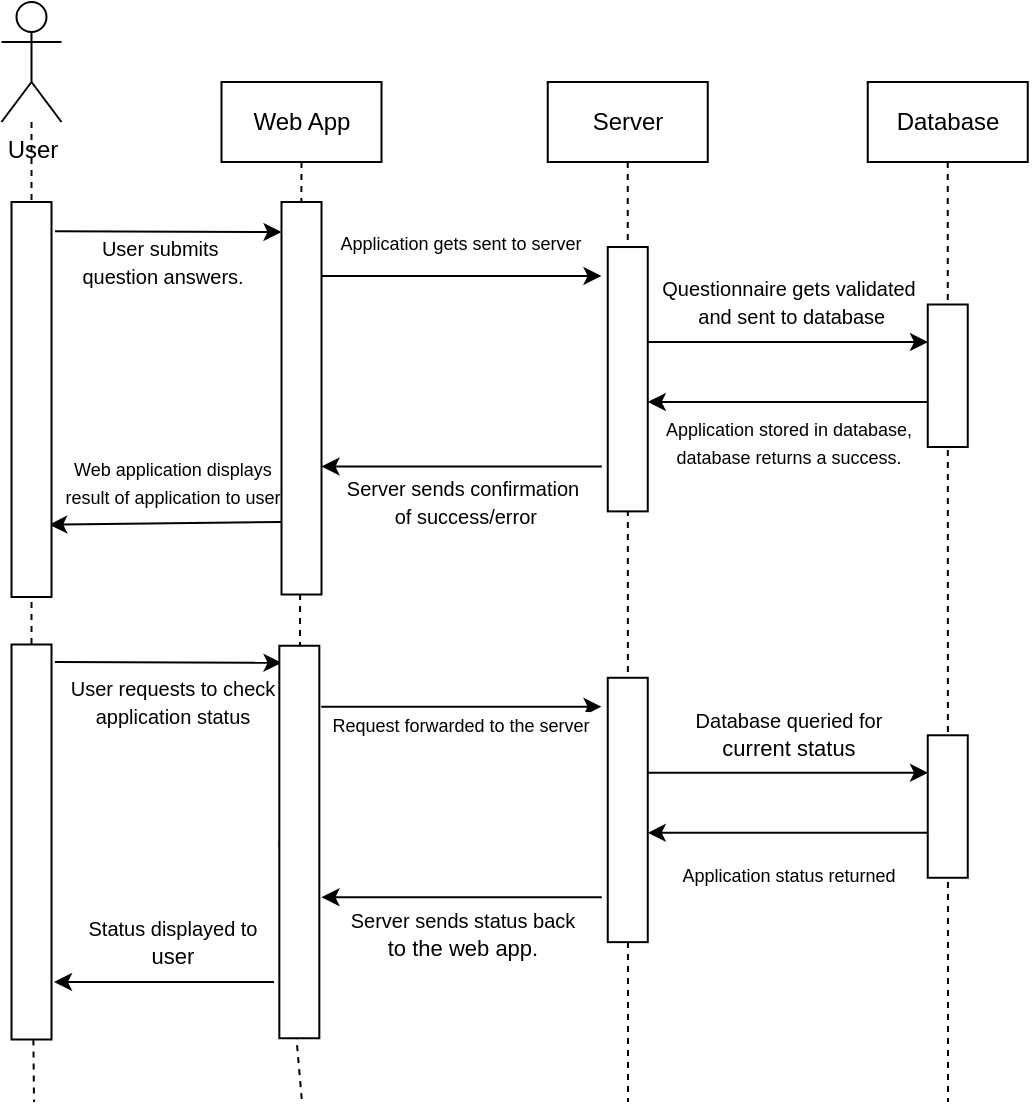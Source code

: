 <mxfile>
    <diagram id="lImiKo6M0KR04PUhb7ul" name="Page-1">
        <mxGraphModel dx="323" dy="579" grid="1" gridSize="10" guides="1" tooltips="1" connect="1" arrows="1" fold="1" page="1" pageScale="1" pageWidth="850" pageHeight="1100" math="0" shadow="0">
            <root>
                <mxCell id="0"/>
                <mxCell id="1" parent="0"/>
                <mxCell id="2" style="edgeStyle=none;html=1;exitX=0.5;exitY=1;exitDx=0;exitDy=0;endArrow=none;endFill=0;dashed=1;startArrow=none;" parent="1" source="41" edge="1">
                    <mxGeometry relative="1" as="geometry">
                        <mxPoint x="354.0" y="600" as="targetPoint"/>
                    </mxGeometry>
                </mxCell>
                <mxCell id="3" value="Web App" style="whiteSpace=wrap;html=1;" parent="1" vertex="1">
                    <mxGeometry x="313.75" y="90" width="80" height="40" as="geometry"/>
                </mxCell>
                <mxCell id="4" style="edgeStyle=none;html=1;exitX=0.5;exitY=1;exitDx=0;exitDy=0;endArrow=none;endFill=0;dashed=1;" parent="1" source="5" edge="1">
                    <mxGeometry relative="1" as="geometry">
                        <mxPoint x="677" y="600" as="targetPoint"/>
                    </mxGeometry>
                </mxCell>
                <mxCell id="5" value="Database" style="whiteSpace=wrap;html=1;" parent="1" vertex="1">
                    <mxGeometry x="636.87" y="90" width="80" height="40" as="geometry"/>
                </mxCell>
                <mxCell id="6" style="edgeStyle=none;html=1;exitX=0.5;exitY=1;exitDx=0;exitDy=0;endArrow=none;endFill=0;dashed=1;" parent="1" source="7" edge="1">
                    <mxGeometry relative="1" as="geometry">
                        <mxPoint x="517" y="600" as="targetPoint"/>
                    </mxGeometry>
                </mxCell>
                <mxCell id="7" value="Server" style="whiteSpace=wrap;html=1;" parent="1" vertex="1">
                    <mxGeometry x="476.87" y="90" width="80" height="40" as="geometry"/>
                </mxCell>
                <mxCell id="8" style="edgeStyle=none;html=1;endArrow=none;endFill=0;dashed=1;startArrow=none;" parent="1" source="39" edge="1">
                    <mxGeometry relative="1" as="geometry">
                        <mxPoint x="220" y="600" as="targetPoint"/>
                        <mxPoint x="263.75" y="140" as="sourcePoint"/>
                    </mxGeometry>
                </mxCell>
                <mxCell id="9" value="User" style="shape=umlActor;verticalLabelPosition=bottom;verticalAlign=top;html=1;outlineConnect=0;" parent="1" vertex="1">
                    <mxGeometry x="203.75" y="50" width="30" height="60" as="geometry"/>
                </mxCell>
                <mxCell id="12" value="" style="rounded=0;whiteSpace=wrap;html=1;rotation=90;" parent="1" vertex="1">
                    <mxGeometry x="450.79" y="228.6" width="132.18" height="20" as="geometry"/>
                </mxCell>
                <mxCell id="13" value="" style="rounded=0;whiteSpace=wrap;html=1;rotation=90;" parent="1" vertex="1">
                    <mxGeometry x="641.25" y="226.88" width="71.25" height="20" as="geometry"/>
                </mxCell>
                <mxCell id="14" value="" style="edgeStyle=none;orthogonalLoop=1;jettySize=auto;html=1;endArrow=classic;endFill=1;exitX=0.074;exitY=-0.086;exitDx=0;exitDy=0;exitPerimeter=0;" parent="1" source="10" edge="1">
                    <mxGeometry width="80" relative="1" as="geometry">
                        <mxPoint x="233.75" y="170" as="sourcePoint"/>
                        <mxPoint x="343.75" y="165" as="targetPoint"/>
                        <Array as="points"/>
                    </mxGeometry>
                </mxCell>
                <mxCell id="15" value="&lt;font size=&quot;1&quot;&gt;User submits&amp;nbsp;&lt;br&gt;question answers.&lt;br&gt;&lt;/font&gt;" style="edgeLabel;html=1;align=center;verticalAlign=middle;resizable=0;points=[];" parent="14" vertex="1" connectable="0">
                    <mxGeometry x="-0.334" y="2" relative="1" as="geometry">
                        <mxPoint x="16" y="17" as="offset"/>
                    </mxGeometry>
                </mxCell>
                <mxCell id="16" value="" style="edgeStyle=none;orthogonalLoop=1;jettySize=auto;html=1;endArrow=classic;endFill=1;entryX=0.113;entryY=1;entryDx=0;entryDy=0;entryPerimeter=0;exitX=0.113;exitY=0.007;exitDx=0;exitDy=0;exitPerimeter=0;" parent="1" edge="1">
                    <mxGeometry width="80" relative="1" as="geometry">
                        <mxPoint x="363.61" y="186.945" as="sourcePoint"/>
                        <mxPoint x="503.75" y="186.945" as="targetPoint"/>
                        <Array as="points"/>
                    </mxGeometry>
                </mxCell>
                <mxCell id="17" value="&lt;font style=&quot;font-size: 9px;&quot;&gt;Application gets sent to server&lt;/font&gt;" style="edgeLabel;html=1;align=center;verticalAlign=middle;resizable=0;points=[];" parent="16" vertex="1" connectable="0">
                    <mxGeometry x="-0.334" y="2" relative="1" as="geometry">
                        <mxPoint x="23" y="-15" as="offset"/>
                    </mxGeometry>
                </mxCell>
                <mxCell id="18" value="" style="edgeStyle=none;orthogonalLoop=1;jettySize=auto;html=1;endArrow=classic;endFill=1;entryX=0.113;entryY=1;entryDx=0;entryDy=0;entryPerimeter=0;exitX=0.113;exitY=0.007;exitDx=0;exitDy=0;exitPerimeter=0;" parent="1" edge="1">
                    <mxGeometry width="80" relative="1" as="geometry">
                        <mxPoint x="526.87" y="220.005" as="sourcePoint"/>
                        <mxPoint x="667.01" y="220.005" as="targetPoint"/>
                        <Array as="points"/>
                    </mxGeometry>
                </mxCell>
                <mxCell id="19" value="&lt;font size=&quot;1&quot;&gt;Questionnaire gets validated&lt;br&gt;&amp;nbsp;and sent to database&lt;/font&gt;" style="edgeLabel;html=1;align=center;verticalAlign=middle;resizable=0;points=[];" parent="18" vertex="1" connectable="0">
                    <mxGeometry x="-0.334" y="2" relative="1" as="geometry">
                        <mxPoint x="23" y="-18" as="offset"/>
                    </mxGeometry>
                </mxCell>
                <mxCell id="20" value="" style="edgeStyle=none;orthogonalLoop=1;jettySize=auto;html=1;endArrow=none;endFill=0;entryX=0.113;entryY=1;entryDx=0;entryDy=0;entryPerimeter=0;exitX=0.113;exitY=0.007;exitDx=0;exitDy=0;exitPerimeter=0;startArrow=classic;startFill=1;" parent="1" edge="1">
                    <mxGeometry width="80" relative="1" as="geometry">
                        <mxPoint x="526.87" y="250.005" as="sourcePoint"/>
                        <mxPoint x="667.01" y="250.005" as="targetPoint"/>
                        <Array as="points"/>
                    </mxGeometry>
                </mxCell>
                <mxCell id="21" value="&lt;font style=&quot;font-size: 9px;&quot;&gt;Application stored in database,&lt;br&gt;database returns a success.&lt;br&gt;&lt;/font&gt;" style="edgeLabel;html=1;align=center;verticalAlign=middle;resizable=0;points=[];" parent="20" vertex="1" connectable="0">
                    <mxGeometry x="-0.334" y="2" relative="1" as="geometry">
                        <mxPoint x="23" y="22" as="offset"/>
                    </mxGeometry>
                </mxCell>
                <mxCell id="22" value="" style="edgeStyle=none;orthogonalLoop=1;jettySize=auto;html=1;endArrow=none;endFill=0;entryX=0.113;entryY=1;entryDx=0;entryDy=0;entryPerimeter=0;exitX=0.113;exitY=0.007;exitDx=0;exitDy=0;exitPerimeter=0;startArrow=classic;startFill=1;" parent="1" edge="1">
                    <mxGeometry width="80" relative="1" as="geometry">
                        <mxPoint x="363.75" y="282.215" as="sourcePoint"/>
                        <mxPoint x="503.89" y="282.215" as="targetPoint"/>
                        <Array as="points"/>
                    </mxGeometry>
                </mxCell>
                <mxCell id="23" value="&lt;font size=&quot;1&quot;&gt;Server sends confirmation&lt;br&gt;&amp;nbsp;of success/error&lt;/font&gt;" style="edgeLabel;html=1;align=center;verticalAlign=middle;resizable=0;points=[];" parent="22" vertex="1" connectable="0">
                    <mxGeometry x="-0.334" y="2" relative="1" as="geometry">
                        <mxPoint x="23" y="20" as="offset"/>
                    </mxGeometry>
                </mxCell>
                <mxCell id="24" value="" style="edgeStyle=none;orthogonalLoop=1;jettySize=auto;html=1;endArrow=none;endFill=0;exitX=0.817;exitY=0.057;exitDx=0;exitDy=0;exitPerimeter=0;startArrow=classic;startFill=1;" parent="1" source="10" edge="1">
                    <mxGeometry width="80" relative="1" as="geometry">
                        <mxPoint x="233.75" y="310" as="sourcePoint"/>
                        <mxPoint x="343.75" y="310" as="targetPoint"/>
                        <Array as="points"/>
                    </mxGeometry>
                </mxCell>
                <mxCell id="25" value="&lt;font style=&quot;font-size: 9px;&quot;&gt;Web application displays &lt;br&gt;result of application to user&lt;/font&gt;" style="edgeLabel;html=1;align=center;verticalAlign=middle;resizable=0;points=[];" parent="24" vertex="1" connectable="0">
                    <mxGeometry x="-0.334" y="2" relative="1" as="geometry">
                        <mxPoint x="23" y="-19" as="offset"/>
                    </mxGeometry>
                </mxCell>
                <mxCell id="26" value="" style="rounded=0;whiteSpace=wrap;html=1;rotation=90;" parent="1" vertex="1">
                    <mxGeometry x="450.79" y="443.98" width="132.18" height="20" as="geometry"/>
                </mxCell>
                <mxCell id="27" value="" style="rounded=0;whiteSpace=wrap;html=1;rotation=90;" parent="1" vertex="1">
                    <mxGeometry x="641.25" y="442.26" width="71.25" height="20" as="geometry"/>
                </mxCell>
                <mxCell id="28" value="" style="edgeStyle=none;orthogonalLoop=1;jettySize=auto;html=1;endArrow=classic;endFill=1;exitX=0.074;exitY=-0.086;exitDx=0;exitDy=0;exitPerimeter=0;" parent="1" edge="1">
                    <mxGeometry width="80" relative="1" as="geometry">
                        <mxPoint x="230.47" y="379.995" as="sourcePoint"/>
                        <mxPoint x="343.75" y="380.38" as="targetPoint"/>
                        <Array as="points"/>
                    </mxGeometry>
                </mxCell>
                <mxCell id="29" value="&lt;font size=&quot;1&quot;&gt;User requests to check&lt;br&gt;application status&lt;br&gt;&lt;/font&gt;" style="edgeLabel;html=1;align=center;verticalAlign=middle;resizable=0;points=[];" parent="28" vertex="1" connectable="0">
                    <mxGeometry x="-0.334" y="2" relative="1" as="geometry">
                        <mxPoint x="21" y="22" as="offset"/>
                    </mxGeometry>
                </mxCell>
                <mxCell id="30" value="" style="edgeStyle=none;orthogonalLoop=1;jettySize=auto;html=1;endArrow=classic;endFill=1;entryX=0.113;entryY=1;entryDx=0;entryDy=0;entryPerimeter=0;exitX=0.113;exitY=0.007;exitDx=0;exitDy=0;exitPerimeter=0;" parent="1" edge="1">
                    <mxGeometry width="80" relative="1" as="geometry">
                        <mxPoint x="363.61" y="402.325" as="sourcePoint"/>
                        <mxPoint x="503.75" y="402.325" as="targetPoint"/>
                        <Array as="points"/>
                    </mxGeometry>
                </mxCell>
                <mxCell id="31" value="&lt;font style=&quot;font-size: 9px;&quot;&gt;Request forwarded to the server&lt;br&gt;&lt;/font&gt;" style="edgeLabel;html=1;align=center;verticalAlign=middle;resizable=0;points=[];" parent="30" vertex="1" connectable="0">
                    <mxGeometry x="-0.334" y="2" relative="1" as="geometry">
                        <mxPoint x="23" y="10" as="offset"/>
                    </mxGeometry>
                </mxCell>
                <mxCell id="32" value="" style="edgeStyle=none;orthogonalLoop=1;jettySize=auto;html=1;endArrow=classic;endFill=1;entryX=0.113;entryY=1;entryDx=0;entryDy=0;entryPerimeter=0;exitX=0.113;exitY=0.007;exitDx=0;exitDy=0;exitPerimeter=0;" parent="1" edge="1">
                    <mxGeometry width="80" relative="1" as="geometry">
                        <mxPoint x="526.87" y="435.385" as="sourcePoint"/>
                        <mxPoint x="667.01" y="435.385" as="targetPoint"/>
                        <Array as="points"/>
                    </mxGeometry>
                </mxCell>
                <mxCell id="33" value="&lt;font size=&quot;1&quot;&gt;Database queried for&lt;br&gt;&lt;/font&gt;current status" style="edgeLabel;html=1;align=center;verticalAlign=middle;resizable=0;points=[];" parent="32" vertex="1" connectable="0">
                    <mxGeometry x="-0.334" y="2" relative="1" as="geometry">
                        <mxPoint x="23" y="-18" as="offset"/>
                    </mxGeometry>
                </mxCell>
                <mxCell id="34" value="" style="edgeStyle=none;orthogonalLoop=1;jettySize=auto;html=1;endArrow=none;endFill=0;entryX=0.113;entryY=1;entryDx=0;entryDy=0;entryPerimeter=0;exitX=0.113;exitY=0.007;exitDx=0;exitDy=0;exitPerimeter=0;startArrow=classic;startFill=1;" parent="1" edge="1">
                    <mxGeometry width="80" relative="1" as="geometry">
                        <mxPoint x="526.87" y="465.385" as="sourcePoint"/>
                        <mxPoint x="667.01" y="465.385" as="targetPoint"/>
                        <Array as="points"/>
                    </mxGeometry>
                </mxCell>
                <mxCell id="35" value="&lt;font style=&quot;font-size: 9px;&quot;&gt;Application status returned&lt;br&gt;&lt;/font&gt;" style="edgeLabel;html=1;align=center;verticalAlign=middle;resizable=0;points=[];" parent="34" vertex="1" connectable="0">
                    <mxGeometry x="-0.334" y="2" relative="1" as="geometry">
                        <mxPoint x="23" y="22" as="offset"/>
                    </mxGeometry>
                </mxCell>
                <mxCell id="36" value="" style="edgeStyle=none;orthogonalLoop=1;jettySize=auto;html=1;endArrow=none;endFill=0;entryX=0.113;entryY=1;entryDx=0;entryDy=0;entryPerimeter=0;exitX=0.113;exitY=0.007;exitDx=0;exitDy=0;exitPerimeter=0;startArrow=classic;startFill=1;" parent="1" edge="1">
                    <mxGeometry width="80" relative="1" as="geometry">
                        <mxPoint x="363.75" y="497.595" as="sourcePoint"/>
                        <mxPoint x="503.89" y="497.595" as="targetPoint"/>
                        <Array as="points"/>
                    </mxGeometry>
                </mxCell>
                <mxCell id="37" value="&lt;font size=&quot;1&quot;&gt;Server sends status back&lt;br&gt;&lt;/font&gt;to the web app." style="edgeLabel;html=1;align=center;verticalAlign=middle;resizable=0;points=[];" parent="36" vertex="1" connectable="0">
                    <mxGeometry x="-0.334" y="2" relative="1" as="geometry">
                        <mxPoint x="23" y="20" as="offset"/>
                    </mxGeometry>
                </mxCell>
                <mxCell id="38" value="&lt;font size=&quot;1&quot;&gt;Status displayed to&lt;br&gt;&lt;/font&gt;user" style="edgeLabel;html=1;align=center;verticalAlign=middle;resizable=0;points=[];" parent="1" vertex="1" connectable="0">
                    <mxGeometry x="289.046" y="519.998" as="geometry"/>
                </mxCell>
                <mxCell id="40" value="" style="edgeStyle=none;html=1;endArrow=none;endFill=0;dashed=1;" parent="1" source="9" target="39" edge="1">
                    <mxGeometry relative="1" as="geometry">
                        <mxPoint x="220" y="600" as="targetPoint"/>
                        <mxPoint x="218.822" y="110.0" as="sourcePoint"/>
                    </mxGeometry>
                </mxCell>
                <mxCell id="39" value="" style="rounded=0;whiteSpace=wrap;html=1;rotation=90;" parent="1" vertex="1">
                    <mxGeometry x="120" y="460" width="197.5" height="20" as="geometry"/>
                </mxCell>
                <mxCell id="42" value="" style="edgeStyle=none;html=1;exitX=0.5;exitY=1;exitDx=0;exitDy=0;endArrow=none;endFill=0;dashed=1;" parent="1" source="3" target="41" edge="1">
                    <mxGeometry relative="1" as="geometry">
                        <mxPoint x="354.0" y="600" as="targetPoint"/>
                        <mxPoint x="353.75" y="130.0" as="sourcePoint"/>
                    </mxGeometry>
                </mxCell>
                <mxCell id="45" style="edgeStyle=none;html=1;" parent="1" edge="1">
                    <mxGeometry relative="1" as="geometry">
                        <mxPoint x="340" y="540" as="sourcePoint"/>
                        <mxPoint x="230" y="540" as="targetPoint"/>
                    </mxGeometry>
                </mxCell>
                <mxCell id="41" value="" style="rounded=0;whiteSpace=wrap;html=1;rotation=90;" parent="1" vertex="1">
                    <mxGeometry x="254.54" y="460" width="196.25" height="20" as="geometry"/>
                </mxCell>
                <mxCell id="10" value="" style="rounded=0;whiteSpace=wrap;html=1;rotation=90;" parent="1" vertex="1">
                    <mxGeometry x="120" y="238.75" width="197.5" height="20" as="geometry"/>
                </mxCell>
                <mxCell id="11" value="" style="rounded=0;whiteSpace=wrap;html=1;rotation=90;" parent="1" vertex="1">
                    <mxGeometry x="255.63" y="238.13" width="196.25" height="20" as="geometry"/>
                </mxCell>
            </root>
        </mxGraphModel>
    </diagram>
</mxfile>